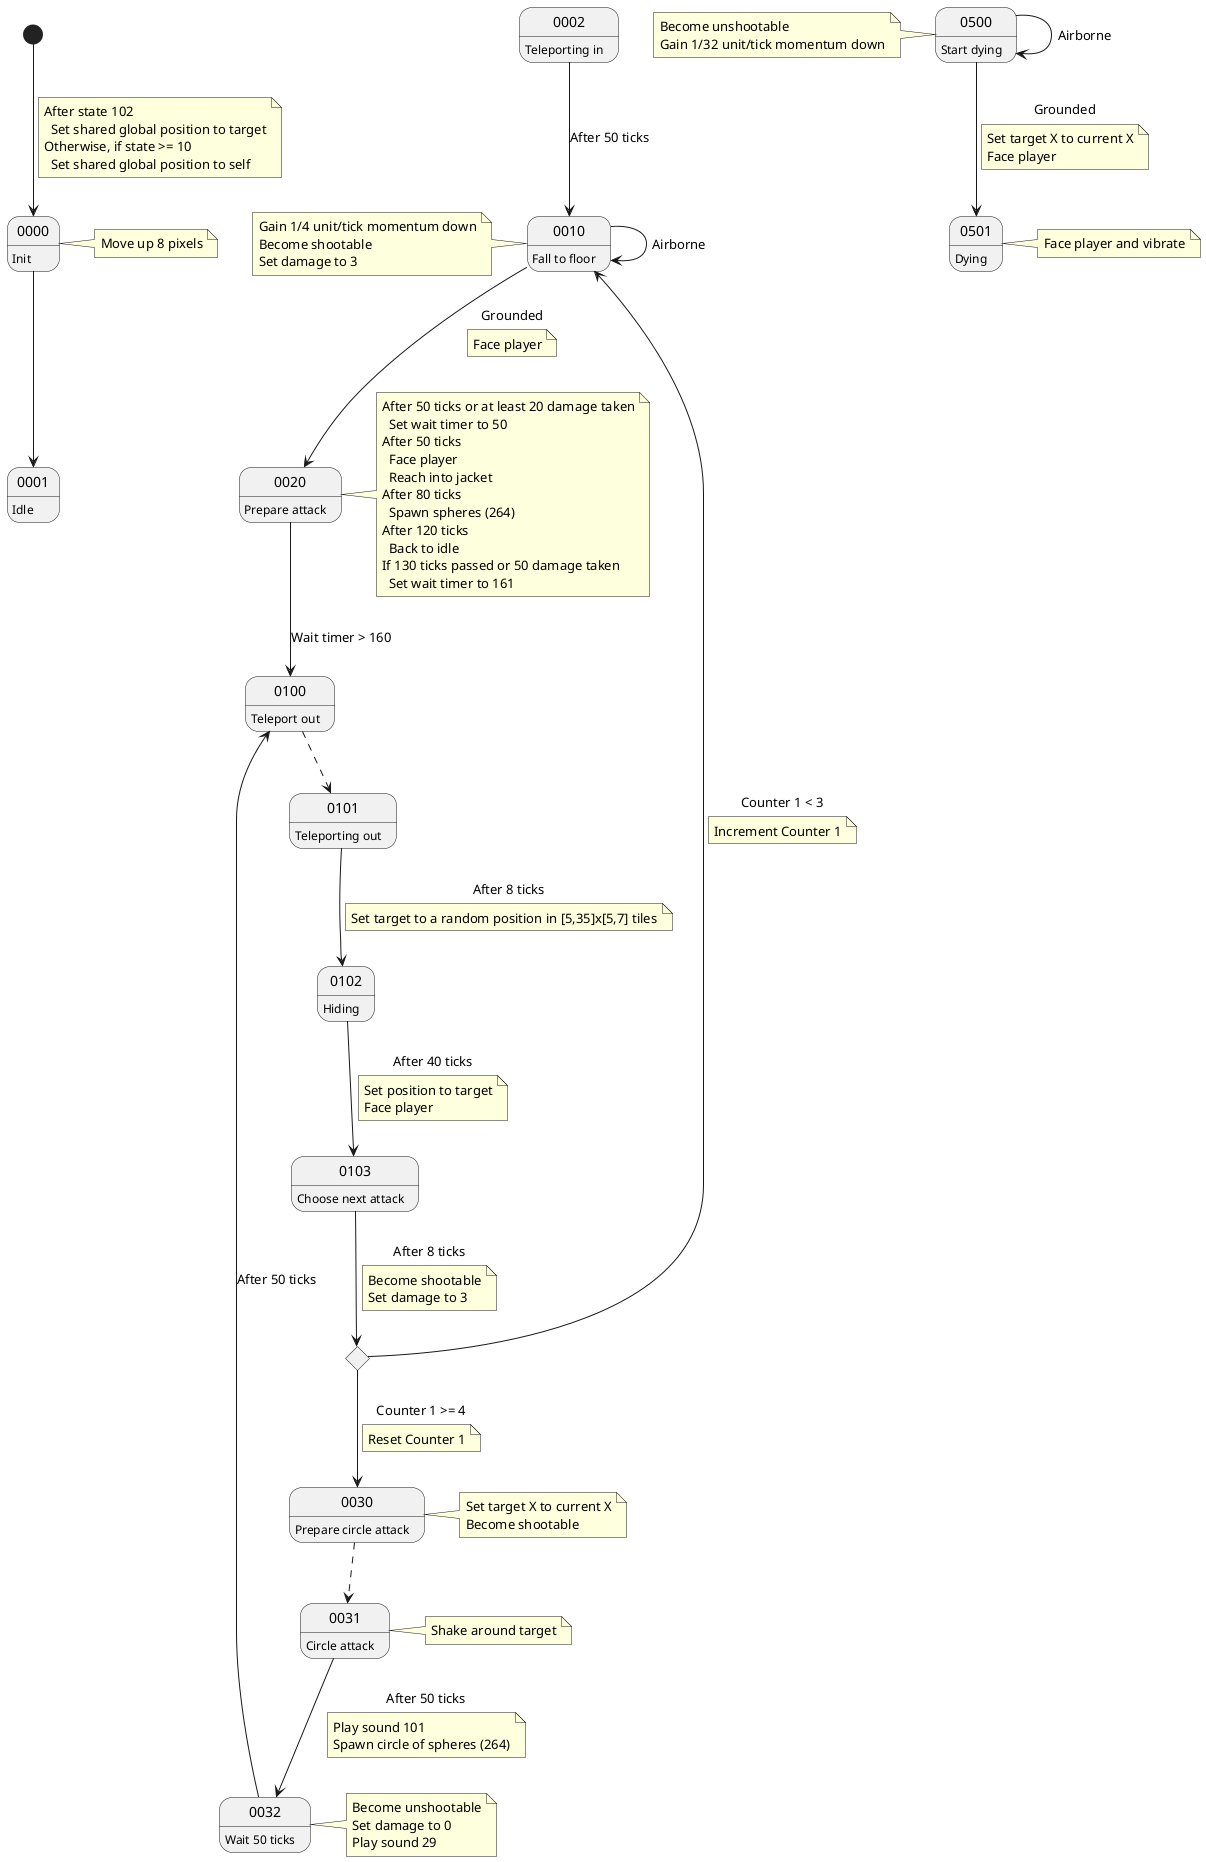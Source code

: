 @startuml Npc 263 - Doctor (Boss)
[*] --> 0000
note on link
After state 102
  Set shared global position to target
Otherwise, if state >= 10
  Set shared global position to self
end note

0000 : Init
note right : Move up 8 pixels
0000 --> 0001

0001 : Idle

0002 : Teleporting in
0002 --> 0010 : After 50 ticks

0010 : Fall to floor
note left
Gain 1/4 unit/tick momentum down
Become shootable
Set damage to 3
end note
0010 --> 0010 : Airborne
0010 --> 0020 : Grounded
note on link : Face player

0020 : Prepare attack
note right
After 50 ticks or at least 20 damage taken
  Set wait timer to 50
After 50 ticks
  Face player
  Reach into jacket
After 80 ticks
  Spawn spheres (264)
After 120 ticks
  Back to idle
If 130 ticks passed or 50 damage taken
  Set wait timer to 161
end note
0020 --> 0100 : Wait timer > 160

0030 : Prepare circle attack
note right
Set target X to current X
Become shootable
end note
0030 -[dashed]-> 0031

0031 : Circle attack
note right : Shake around target
0031 --> 0032 : After 50 ticks
note on link
Play sound 101
Spawn circle of spheres (264)
end note

0032 : Wait 50 ticks
0032 --> 0100 : After 50 ticks

0100 : Teleport out
note right
Become unshootable
Set damage to 0
Play sound 29
end note
0100 -[dashed]-> 0101

0101 : Teleporting out
0101 --> 0102 : After 8 ticks
note on link
Set target to a random position in [5,35]x[5,7] tiles
end note

0102 : Hiding
0102 --> 0103 : After 40 ticks
note on link
Set position to target
Face player
end note

0103 : Choose next attack
state C <<choice>>
0103 --> C : After 8 ticks
note on link
Become shootable
Set damage to 3
end note
C --> 0010 : Counter 1 < 3
note on link : Increment Counter 1
C --> 0030 : Counter 1 >= 4
note on link : Reset Counter 1

0500 : Start dying
note left
Become unshootable
Gain 1/32 unit/tick momentum down
end note
0500 --> 0500 : Airborne
0500 --> 0501 : Grounded
note on link
Set target X to current X
Face player
end note

0501 : Dying
note right : Face player and vibrate

@enduml